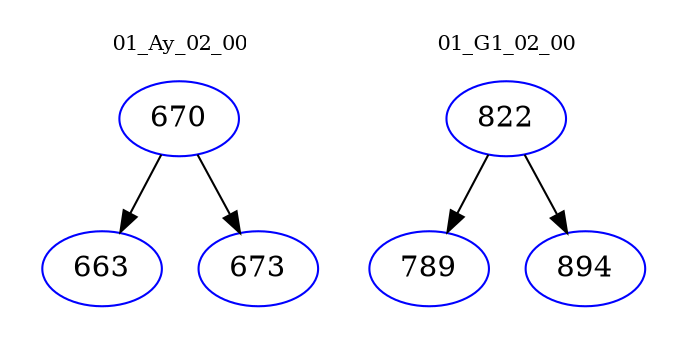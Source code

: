 digraph{
subgraph cluster_0 {
color = white
label = "01_Ay_02_00";
fontsize=10;
T0_670 [label="670", color="blue"]
T0_670 -> T0_663 [color="black"]
T0_663 [label="663", color="blue"]
T0_670 -> T0_673 [color="black"]
T0_673 [label="673", color="blue"]
}
subgraph cluster_1 {
color = white
label = "01_G1_02_00";
fontsize=10;
T1_822 [label="822", color="blue"]
T1_822 -> T1_789 [color="black"]
T1_789 [label="789", color="blue"]
T1_822 -> T1_894 [color="black"]
T1_894 [label="894", color="blue"]
}
}
